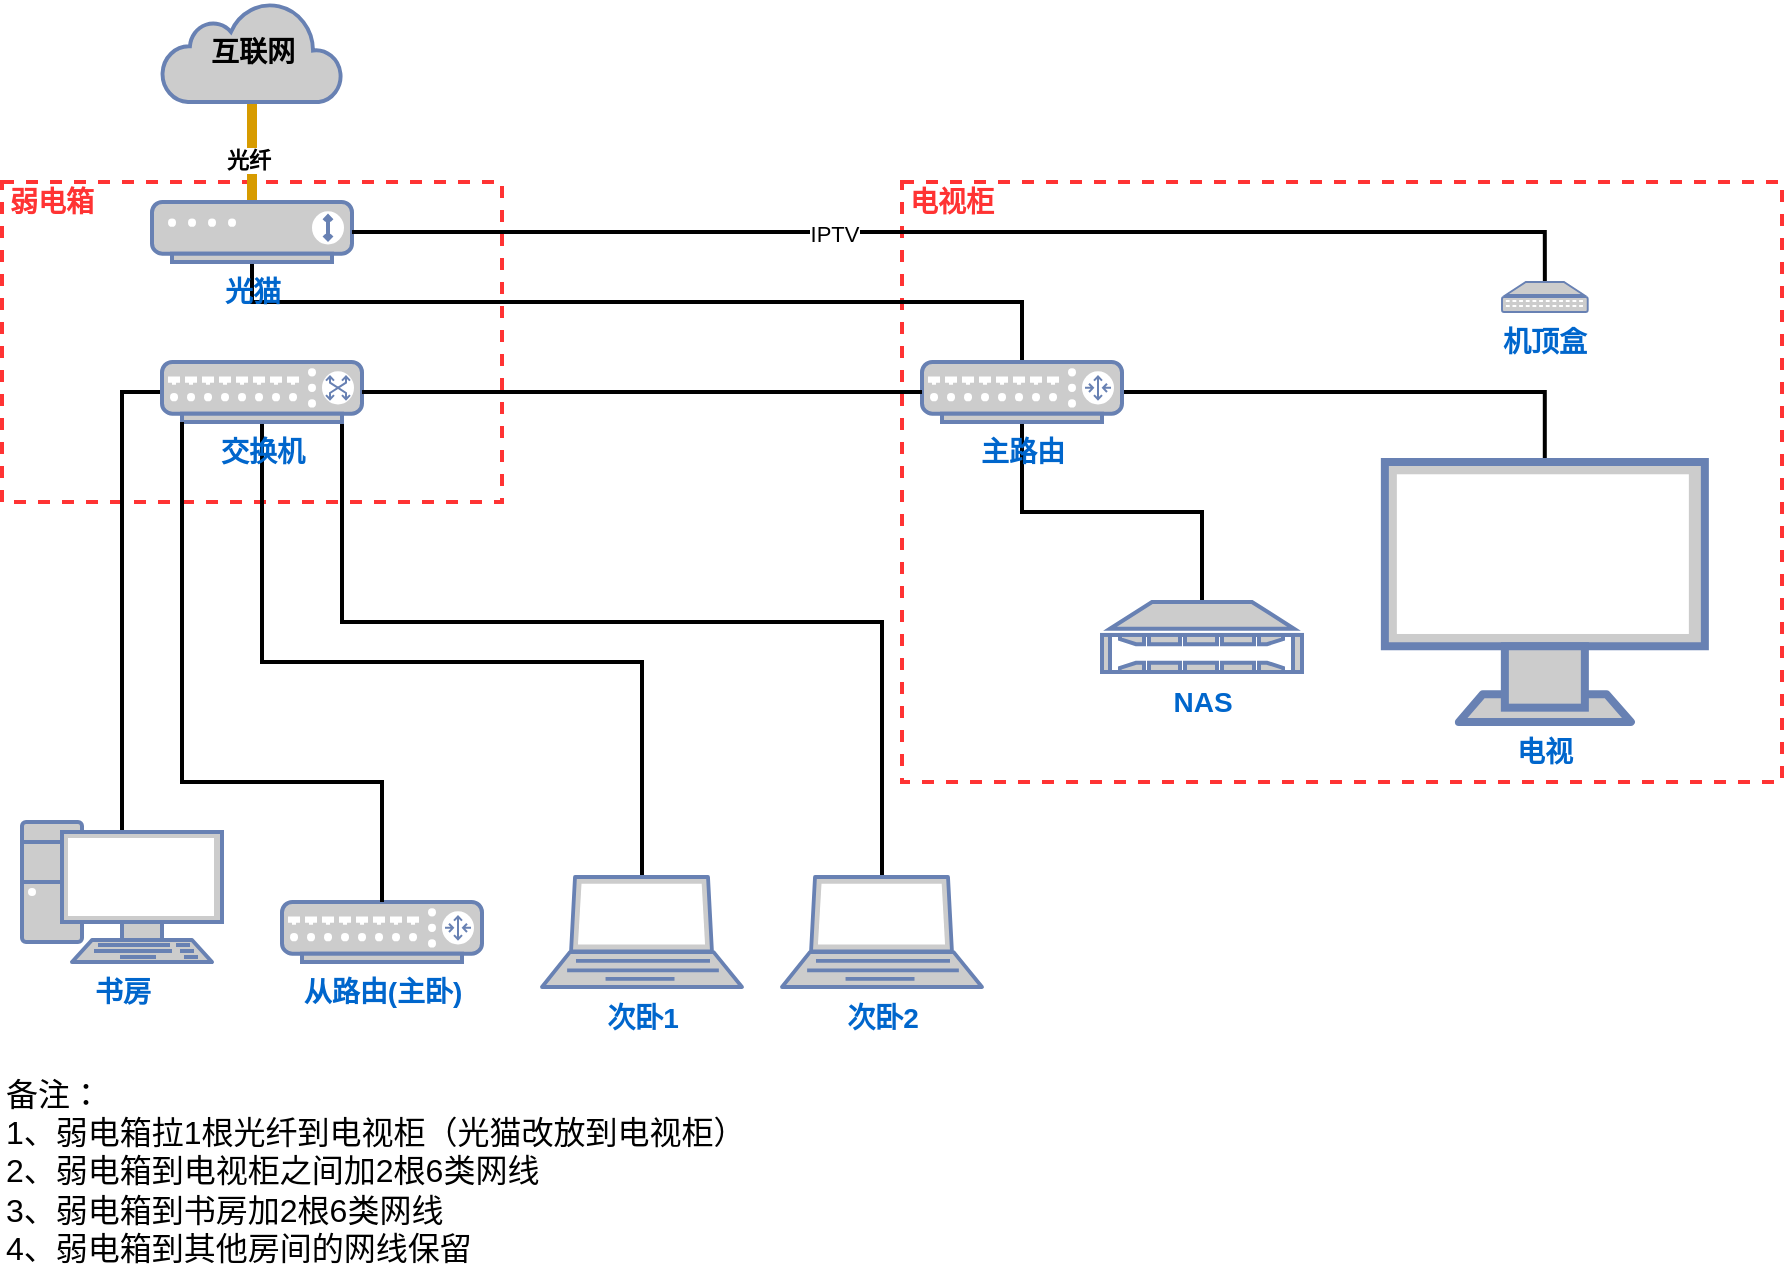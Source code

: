 <mxfile version="24.8.3">
  <diagram name="Page-1" id="822b0af5-4adb-64df-f703-e8dfc1f81529">
    <mxGraphModel dx="1274" dy="718" grid="1" gridSize="10" guides="1" tooltips="1" connect="1" arrows="1" fold="1" page="1" pageScale="1" pageWidth="1100" pageHeight="850" background="none" math="0" shadow="0">
      <root>
        <mxCell id="0" />
        <mxCell id="1" parent="0" />
        <mxCell id="FRXdRvKuZ9ygXSrAQfId-45" value="电视柜" style="html=1;fontColor=#FF3333;fontStyle=1;align=left;verticalAlign=top;spacing=0;labelBorderColor=none;fillColor=none;dashed=1;strokeWidth=2;strokeColor=#FF3333;spacingLeft=4;spacingTop=-3;movable=1;resizable=1;rotatable=1;deletable=1;editable=1;locked=0;connectable=1;fontSize=14;" parent="1" vertex="1">
          <mxGeometry x="550" y="110" width="440" height="300" as="geometry" />
        </mxCell>
        <mxCell id="FRXdRvKuZ9ygXSrAQfId-44" value="弱电箱" style="html=1;fontColor=#FF3333;fontStyle=1;align=left;verticalAlign=top;spacing=0;labelBorderColor=none;fillColor=none;dashed=1;strokeWidth=2;strokeColor=#FF3333;spacingLeft=4;spacingTop=-3;fontSize=14;" parent="1" vertex="1">
          <mxGeometry x="100" y="110" width="250" height="160" as="geometry" />
        </mxCell>
        <mxCell id="FRXdRvKuZ9ygXSrAQfId-7" style="edgeStyle=orthogonalEdgeStyle;rounded=0;orthogonalLoop=1;jettySize=auto;html=1;endArrow=none;endFill=0;fillColor=#ffe6cc;strokeColor=#d79b00;strokeWidth=5;" parent="1" source="FRXdRvKuZ9ygXSrAQfId-2" target="FRXdRvKuZ9ygXSrAQfId-3" edge="1">
          <mxGeometry relative="1" as="geometry" />
        </mxCell>
        <mxCell id="FRXdRvKuZ9ygXSrAQfId-48" value="光纤" style="edgeLabel;html=1;align=center;verticalAlign=middle;resizable=0;points=[];fontStyle=1" parent="FRXdRvKuZ9ygXSrAQfId-7" vertex="1" connectable="0">
          <mxGeometry x="0.149" y="-2" relative="1" as="geometry">
            <mxPoint as="offset" />
          </mxGeometry>
        </mxCell>
        <mxCell id="FRXdRvKuZ9ygXSrAQfId-2" value="&lt;font color=&quot;#000000&quot; style=&quot;font-size: 14px;&quot;&gt;互联网&lt;/font&gt;" style="html=1;outlineConnect=0;fillColor=#CCCCCC;strokeColor=#6881B3;gradientColor=none;gradientDirection=north;strokeWidth=2;shape=mxgraph.networks.cloud;fontColor=#ffffff;fontSize=14;fontStyle=1" parent="1" vertex="1">
          <mxGeometry x="180" y="20" width="90" height="50" as="geometry" />
        </mxCell>
        <mxCell id="FRXdRvKuZ9ygXSrAQfId-24" style="edgeStyle=orthogonalEdgeStyle;rounded=0;orthogonalLoop=1;jettySize=auto;html=1;entryX=0.5;entryY=0;entryDx=0;entryDy=0;entryPerimeter=0;endArrow=none;endFill=0;strokeWidth=2;" parent="1" source="FRXdRvKuZ9ygXSrAQfId-3" target="FRXdRvKuZ9ygXSrAQfId-8" edge="1">
          <mxGeometry relative="1" as="geometry">
            <mxPoint x="470" y="260" as="targetPoint" />
            <Array as="points">
              <mxPoint x="225" y="170" />
              <mxPoint x="610" y="170" />
            </Array>
          </mxGeometry>
        </mxCell>
        <mxCell id="FRXdRvKuZ9ygXSrAQfId-3" value="光猫" style="fontColor=#0066CC;verticalAlign=top;verticalLabelPosition=bottom;labelPosition=center;align=center;html=1;outlineConnect=0;fillColor=#CCCCCC;strokeColor=#6881B3;gradientColor=none;gradientDirection=north;strokeWidth=2;shape=mxgraph.networks.modem;fontSize=14;fontStyle=1" parent="1" vertex="1">
          <mxGeometry x="175" y="120" width="100" height="30" as="geometry" />
        </mxCell>
        <mxCell id="FRXdRvKuZ9ygXSrAQfId-30" style="edgeStyle=orthogonalEdgeStyle;rounded=0;orthogonalLoop=1;jettySize=auto;html=1;endArrow=none;endFill=0;strokeWidth=2;" parent="1" source="FRXdRvKuZ9ygXSrAQfId-8" target="FRXdRvKuZ9ygXSrAQfId-10" edge="1">
          <mxGeometry relative="1" as="geometry" />
        </mxCell>
        <mxCell id="FRXdRvKuZ9ygXSrAQfId-40" value="" style="edgeStyle=orthogonalEdgeStyle;rounded=0;orthogonalLoop=1;jettySize=auto;html=1;endArrow=none;endFill=0;strokeWidth=2;" parent="1" source="FRXdRvKuZ9ygXSrAQfId-8" target="FRXdRvKuZ9ygXSrAQfId-17" edge="1">
          <mxGeometry relative="1" as="geometry" />
        </mxCell>
        <mxCell id="FRXdRvKuZ9ygXSrAQfId-8" value="主路由" style="fontColor=#0066CC;verticalAlign=top;verticalLabelPosition=bottom;labelPosition=center;align=center;html=1;outlineConnect=0;fillColor=#CCCCCC;strokeColor=#6881B3;gradientColor=none;gradientDirection=north;strokeWidth=2;shape=mxgraph.networks.router;fontSize=14;fontStyle=1" parent="1" vertex="1">
          <mxGeometry x="560" y="200" width="100" height="30" as="geometry" />
        </mxCell>
        <mxCell id="FRXdRvKuZ9ygXSrAQfId-31" style="edgeStyle=orthogonalEdgeStyle;rounded=0;orthogonalLoop=1;jettySize=auto;html=1;exitX=0;exitY=0.5;exitDx=0;exitDy=0;exitPerimeter=0;entryX=0.5;entryY=0.07;entryDx=0;entryDy=0;entryPerimeter=0;endArrow=none;endFill=0;strokeWidth=2;" parent="1" source="FRXdRvKuZ9ygXSrAQfId-9" target="FRXdRvKuZ9ygXSrAQfId-15" edge="1">
          <mxGeometry relative="1" as="geometry">
            <Array as="points">
              <mxPoint x="160" y="215" />
            </Array>
          </mxGeometry>
        </mxCell>
        <mxCell id="FRXdRvKuZ9ygXSrAQfId-36" style="edgeStyle=orthogonalEdgeStyle;rounded=0;orthogonalLoop=1;jettySize=auto;html=1;exitX=0.5;exitY=1;exitDx=0;exitDy=0;exitPerimeter=0;entryX=0.5;entryY=0;entryDx=0;entryDy=0;entryPerimeter=0;endArrow=none;endFill=0;strokeWidth=2;" parent="1" source="FRXdRvKuZ9ygXSrAQfId-9" target="FRXdRvKuZ9ygXSrAQfId-11" edge="1">
          <mxGeometry relative="1" as="geometry">
            <Array as="points">
              <mxPoint x="230" y="350" />
              <mxPoint x="420" y="350" />
            </Array>
          </mxGeometry>
        </mxCell>
        <mxCell id="FRXdRvKuZ9ygXSrAQfId-37" style="edgeStyle=orthogonalEdgeStyle;rounded=0;orthogonalLoop=1;jettySize=auto;html=1;exitX=0.9;exitY=1;exitDx=0;exitDy=0;exitPerimeter=0;entryX=0.5;entryY=0;entryDx=0;entryDy=0;entryPerimeter=0;endArrow=none;endFill=0;strokeWidth=2;" parent="1" source="FRXdRvKuZ9ygXSrAQfId-9" target="FRXdRvKuZ9ygXSrAQfId-13" edge="1">
          <mxGeometry relative="1" as="geometry">
            <Array as="points">
              <mxPoint x="270" y="330" />
              <mxPoint x="540" y="330" />
            </Array>
          </mxGeometry>
        </mxCell>
        <mxCell id="FRXdRvKuZ9ygXSrAQfId-9" value="交换机" style="fontColor=#0066CC;verticalAlign=top;verticalLabelPosition=bottom;labelPosition=center;align=center;html=1;outlineConnect=0;fillColor=#CCCCCC;strokeColor=#6881B3;gradientColor=none;gradientDirection=north;strokeWidth=2;shape=mxgraph.networks.switch;fontSize=14;fontStyle=1" parent="1" vertex="1">
          <mxGeometry x="180" y="200" width="100" height="30" as="geometry" />
        </mxCell>
        <mxCell id="FRXdRvKuZ9ygXSrAQfId-10" value="NAS" style="fontColor=#0066CC;verticalAlign=top;verticalLabelPosition=bottom;labelPosition=center;align=center;html=1;outlineConnect=0;fillColor=#CCCCCC;strokeColor=#6881B3;gradientColor=none;gradientDirection=north;strokeWidth=2;shape=mxgraph.networks.nas_filer;fontSize=14;fontStyle=1" parent="1" vertex="1">
          <mxGeometry x="650" y="320" width="100" height="35" as="geometry" />
        </mxCell>
        <mxCell id="FRXdRvKuZ9ygXSrAQfId-11" value="次卧1" style="fontColor=#0066CC;verticalAlign=top;verticalLabelPosition=bottom;labelPosition=center;align=center;html=1;outlineConnect=0;fillColor=#CCCCCC;strokeColor=#6881B3;gradientColor=none;gradientDirection=north;strokeWidth=2;shape=mxgraph.networks.laptop;fontSize=14;fontStyle=1" parent="1" vertex="1">
          <mxGeometry x="370" y="457.5" width="100" height="55" as="geometry" />
        </mxCell>
        <mxCell id="FRXdRvKuZ9ygXSrAQfId-13" value="次卧2" style="fontColor=#0066CC;verticalAlign=top;verticalLabelPosition=bottom;labelPosition=center;align=center;html=1;outlineConnect=0;fillColor=#CCCCCC;strokeColor=#6881B3;gradientColor=none;gradientDirection=north;strokeWidth=2;shape=mxgraph.networks.laptop;fontSize=14;fontStyle=1" parent="1" vertex="1">
          <mxGeometry x="490.0" y="457.5" width="100" height="55" as="geometry" />
        </mxCell>
        <mxCell id="FRXdRvKuZ9ygXSrAQfId-15" value="书房" style="fontColor=#0066CC;verticalAlign=top;verticalLabelPosition=bottom;labelPosition=center;align=center;html=1;outlineConnect=0;fillColor=#CCCCCC;strokeColor=#6881B3;gradientColor=none;gradientDirection=north;strokeWidth=2;shape=mxgraph.networks.pc;fontSize=14;fontStyle=1" parent="1" vertex="1">
          <mxGeometry x="110" y="430" width="100" height="70" as="geometry" />
        </mxCell>
        <mxCell id="FRXdRvKuZ9ygXSrAQfId-17" value="电视" style="fontColor=#0066CC;verticalAlign=top;verticalLabelPosition=bottom;labelPosition=center;align=center;html=1;outlineConnect=0;fillColor=#CCCCCC;strokeColor=#6881B3;gradientColor=none;gradientDirection=north;strokeWidth=2;shape=mxgraph.networks.monitor;fontSize=14;fontStyle=1" parent="1" vertex="1">
          <mxGeometry x="791.43" y="250" width="160" height="130" as="geometry" />
        </mxCell>
        <mxCell id="FRXdRvKuZ9ygXSrAQfId-20" value="从路由(主卧)" style="fontColor=#0066CC;verticalAlign=top;verticalLabelPosition=bottom;labelPosition=center;align=center;html=1;outlineConnect=0;fillColor=#CCCCCC;strokeColor=#6881B3;gradientColor=none;gradientDirection=north;strokeWidth=2;shape=mxgraph.networks.router;fontSize=14;fontStyle=1" parent="1" vertex="1">
          <mxGeometry x="240" y="470" width="100" height="30" as="geometry" />
        </mxCell>
        <mxCell id="FRXdRvKuZ9ygXSrAQfId-23" style="edgeStyle=orthogonalEdgeStyle;rounded=0;orthogonalLoop=1;jettySize=auto;html=1;entryX=0.5;entryY=0;entryDx=0;entryDy=0;entryPerimeter=0;endArrow=none;endFill=0;strokeWidth=2;" parent="1" source="FRXdRvKuZ9ygXSrAQfId-3" target="FRXdRvKuZ9ygXSrAQfId-39" edge="1">
          <mxGeometry relative="1" as="geometry" />
        </mxCell>
        <mxCell id="FRXdRvKuZ9ygXSrAQfId-38" value="IPTV" style="edgeLabel;html=1;align=center;verticalAlign=middle;resizable=0;points=[];" parent="FRXdRvKuZ9ygXSrAQfId-23" vertex="1" connectable="0">
          <mxGeometry x="-0.224" y="-1" relative="1" as="geometry">
            <mxPoint as="offset" />
          </mxGeometry>
        </mxCell>
        <mxCell id="FRXdRvKuZ9ygXSrAQfId-25" style="edgeStyle=orthogonalEdgeStyle;rounded=0;orthogonalLoop=1;jettySize=auto;html=1;entryX=1;entryY=0.5;entryDx=0;entryDy=0;entryPerimeter=0;exitX=0;exitY=0.5;exitDx=0;exitDy=0;exitPerimeter=0;endArrow=none;endFill=0;strokeWidth=2;" parent="1" source="FRXdRvKuZ9ygXSrAQfId-8" target="FRXdRvKuZ9ygXSrAQfId-9" edge="1">
          <mxGeometry relative="1" as="geometry">
            <Array as="points">
              <mxPoint x="390" y="215" />
              <mxPoint x="390" y="215" />
            </Array>
          </mxGeometry>
        </mxCell>
        <mxCell id="FRXdRvKuZ9ygXSrAQfId-26" style="edgeStyle=orthogonalEdgeStyle;rounded=0;orthogonalLoop=1;jettySize=auto;html=1;entryX=0.5;entryY=0;entryDx=0;entryDy=0;entryPerimeter=0;exitX=0.1;exitY=1;exitDx=0;exitDy=0;exitPerimeter=0;endArrow=none;endFill=0;strokeWidth=2;" parent="1" source="FRXdRvKuZ9ygXSrAQfId-9" target="FRXdRvKuZ9ygXSrAQfId-20" edge="1">
          <mxGeometry relative="1" as="geometry">
            <Array as="points">
              <mxPoint x="190" y="410" />
              <mxPoint x="290" y="410" />
            </Array>
          </mxGeometry>
        </mxCell>
        <mxCell id="FRXdRvKuZ9ygXSrAQfId-39" value="机顶盒" style="fontColor=#0066CC;verticalAlign=top;verticalLabelPosition=bottom;labelPosition=center;align=center;html=1;outlineConnect=0;fillColor=#CCCCCC;strokeColor=#6881B3;gradientColor=none;gradientDirection=north;strokeWidth=2;shape=mxgraph.networks.patch_panel;fontSize=14;fontStyle=1" parent="1" vertex="1">
          <mxGeometry x="850" y="160" width="42.86" height="15" as="geometry" />
        </mxCell>
        <mxCell id="sXPlBTdSIwirAyoFX7ny-1" value="&lt;font style=&quot;font-size: 16px;&quot;&gt;备注：&lt;/font&gt;&lt;br style=&quot;font-size: 16px;&quot;&gt;&lt;div style=&quot;font-size: 16px;&quot;&gt;&lt;font style=&quot;font-size: 16px;&quot;&gt;&lt;font style=&quot;font-size: 16px;&quot;&gt;1、&lt;/font&gt;&lt;font style=&quot;font-size: 16px;&quot;&gt;弱电箱拉1根光纤到电视柜（光猫改放到电视柜）&lt;/font&gt;&lt;/font&gt;&lt;/div&gt;&lt;div style=&quot;font-size: 16px;&quot;&gt;&lt;font style=&quot;font-size: 16px;&quot;&gt;&lt;font style=&quot;font-size: 16px;&quot;&gt;2、弱电箱到电视柜之间加2根6类网线&lt;/font&gt;&lt;/font&gt;&lt;/div&gt;&lt;div style=&quot;font-size: 16px;&quot;&gt;&lt;font style=&quot;font-size: 16px;&quot;&gt;&lt;font style=&quot;font-size: 16px;&quot;&gt;3、弱电箱到书房加2根6类网线&lt;/font&gt;&lt;/font&gt;&lt;/div&gt;&lt;div style=&quot;font-size: 16px;&quot;&gt;&lt;font style=&quot;font-size: 16px;&quot;&gt;&lt;font style=&quot;font-size: 16px;&quot;&gt;4、弱电箱到其他房间的网线保留&lt;br style=&quot;font-size: 16px;&quot;&gt;&lt;/font&gt;&lt;/font&gt;&lt;/div&gt;" style="text;html=1;align=left;verticalAlign=top;resizable=0;points=[];autosize=1;strokeColor=none;fillColor=none;fontSize=16;spacingTop=0;" vertex="1" parent="1">
          <mxGeometry x="100" y="550" width="390" height="110" as="geometry" />
        </mxCell>
      </root>
    </mxGraphModel>
  </diagram>
</mxfile>
